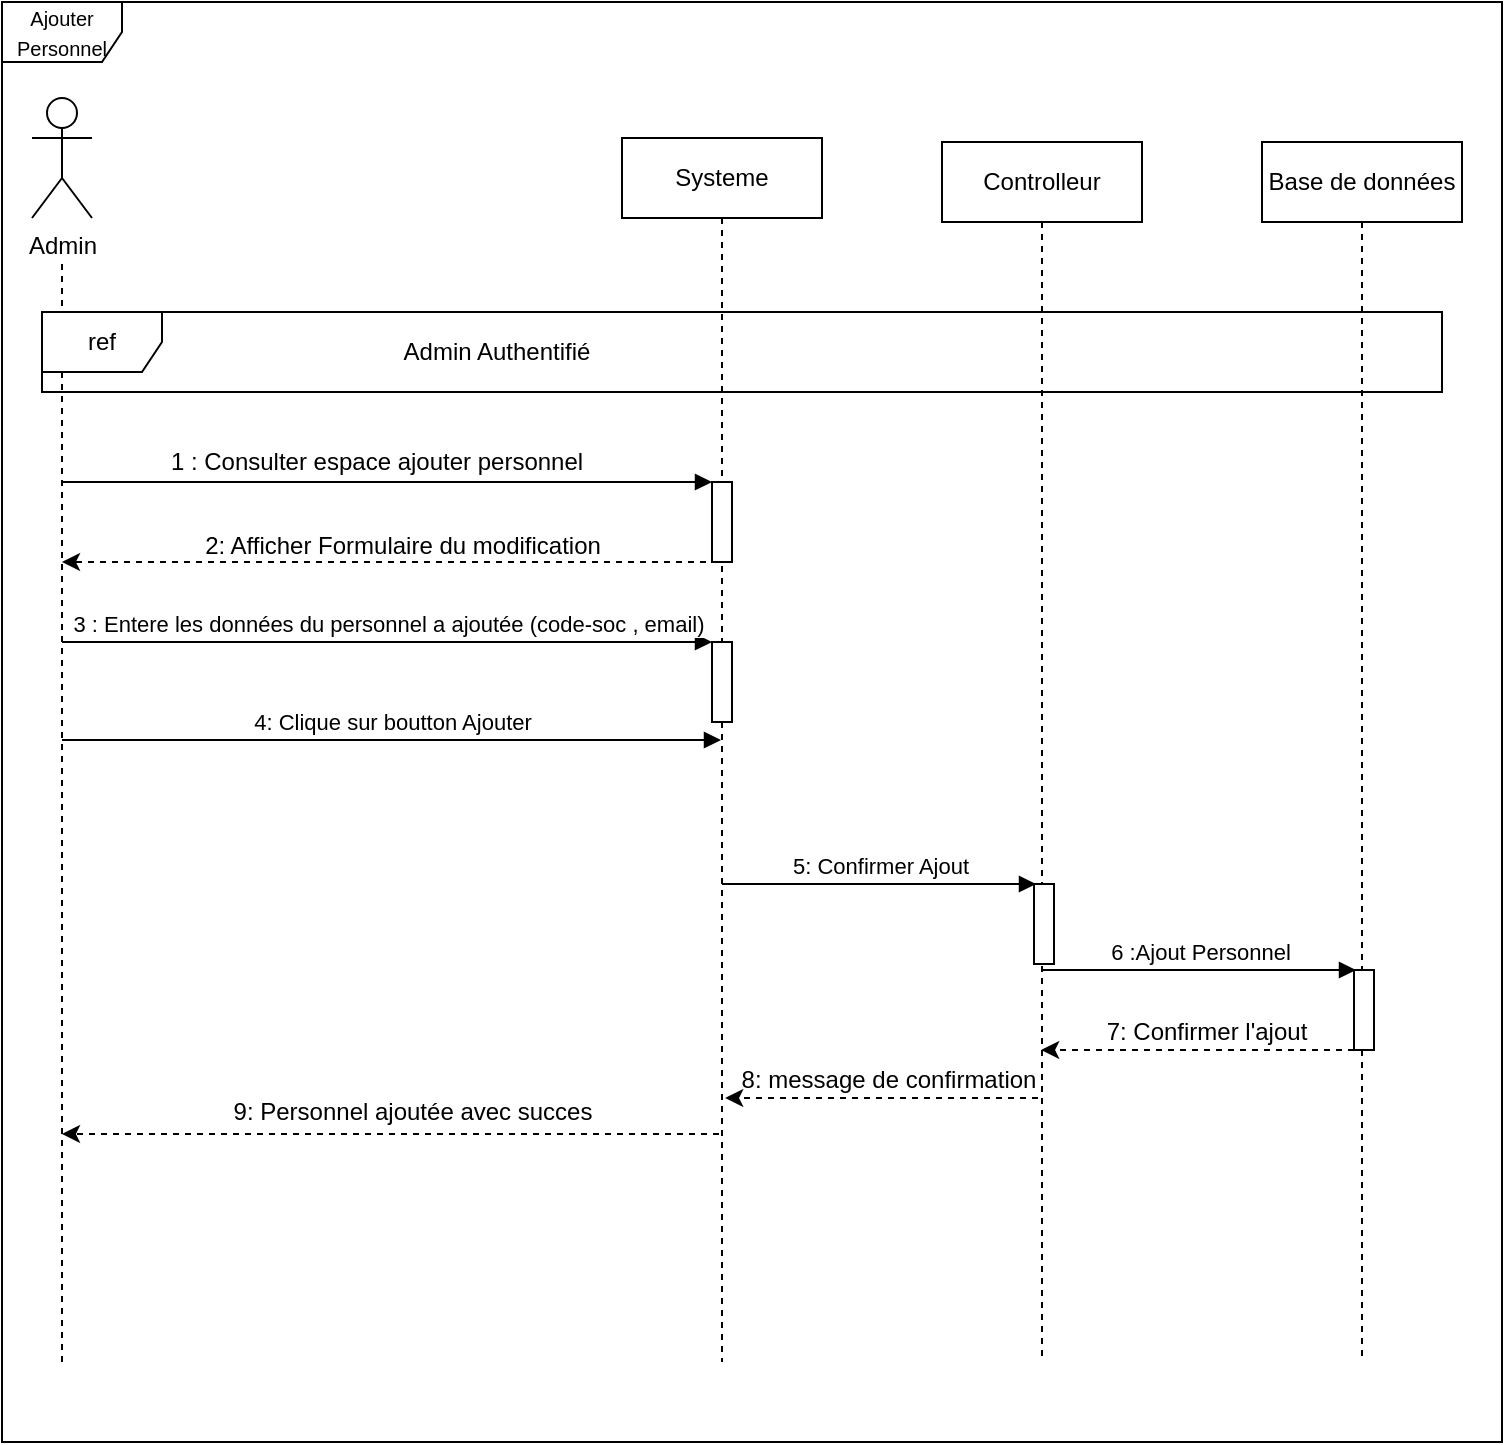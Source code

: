 <mxfile version="26.2.14">
  <diagram name="Page-1" id="2YBvvXClWsGukQMizWep">
    <mxGraphModel dx="1426" dy="777" grid="1" gridSize="10" guides="1" tooltips="1" connect="1" arrows="1" fold="1" page="1" pageScale="1" pageWidth="850" pageHeight="1100" math="0" shadow="0">
      <root>
        <mxCell id="0" />
        <mxCell id="1" parent="0" />
        <mxCell id="o-yTVa1G6LKakm_pZ3Xy-1" value="Systeme" style="shape=umlLifeline;perimeter=lifelinePerimeter;whiteSpace=wrap;html=1;container=0;dropTarget=0;collapsible=0;recursiveResize=0;outlineConnect=0;portConstraint=eastwest;newEdgeStyle={&quot;edgeStyle&quot;:&quot;elbowEdgeStyle&quot;,&quot;elbow&quot;:&quot;vertical&quot;,&quot;curved&quot;:0,&quot;rounded&quot;:0};" vertex="1" parent="1">
          <mxGeometry x="480" y="188" width="100" height="612" as="geometry" />
        </mxCell>
        <mxCell id="o-yTVa1G6LKakm_pZ3Xy-2" value="" style="html=1;points=[];perimeter=orthogonalPerimeter;outlineConnect=0;targetShapes=umlLifeline;portConstraint=eastwest;newEdgeStyle={&quot;edgeStyle&quot;:&quot;elbowEdgeStyle&quot;,&quot;elbow&quot;:&quot;vertical&quot;,&quot;curved&quot;:0,&quot;rounded&quot;:0};" vertex="1" parent="o-yTVa1G6LKakm_pZ3Xy-1">
          <mxGeometry x="45" y="172" width="10" height="40" as="geometry" />
        </mxCell>
        <mxCell id="o-yTVa1G6LKakm_pZ3Xy-3" value="" style="html=1;verticalAlign=bottom;endArrow=block;edgeStyle=elbowEdgeStyle;elbow=vertical;curved=0;rounded=0;" edge="1" parent="1" target="o-yTVa1G6LKakm_pZ3Xy-2">
          <mxGeometry relative="1" as="geometry">
            <mxPoint x="200" y="360" as="sourcePoint" />
            <Array as="points">
              <mxPoint x="435" y="360" />
            </Array>
            <mxPoint x="520" y="360" as="targetPoint" />
          </mxGeometry>
        </mxCell>
        <mxCell id="o-yTVa1G6LKakm_pZ3Xy-4" value="Admin" style="shape=umlActor;verticalLabelPosition=bottom;verticalAlign=top;html=1;outlineConnect=0;" vertex="1" parent="1">
          <mxGeometry x="185" y="168" width="30" height="60" as="geometry" />
        </mxCell>
        <mxCell id="o-yTVa1G6LKakm_pZ3Xy-5" value="" style="endArrow=none;dashed=1;html=1;rounded=0;" edge="1" parent="1">
          <mxGeometry width="50" height="50" relative="1" as="geometry">
            <mxPoint x="200" y="800" as="sourcePoint" />
            <mxPoint x="200" y="248" as="targetPoint" />
          </mxGeometry>
        </mxCell>
        <mxCell id="o-yTVa1G6LKakm_pZ3Xy-6" value="4: Clique sur boutton Ajouter" style="html=1;verticalAlign=bottom;endArrow=block;edgeStyle=elbowEdgeStyle;elbow=vertical;curved=0;rounded=0;" edge="1" parent="1" target="o-yTVa1G6LKakm_pZ3Xy-1">
          <mxGeometry relative="1" as="geometry">
            <mxPoint x="200" y="489" as="sourcePoint" />
            <Array as="points">
              <mxPoint x="315" y="489" />
            </Array>
            <mxPoint x="405" y="489" as="targetPoint" />
          </mxGeometry>
        </mxCell>
        <mxCell id="o-yTVa1G6LKakm_pZ3Xy-7" value="" style="endArrow=classic;html=1;rounded=0;dashed=1;" edge="1" parent="1">
          <mxGeometry width="50" height="50" relative="1" as="geometry">
            <mxPoint x="528" y="400" as="sourcePoint" />
            <mxPoint x="200" y="400" as="targetPoint" />
          </mxGeometry>
        </mxCell>
        <mxCell id="o-yTVa1G6LKakm_pZ3Xy-8" value="2: Afficher Formulaire du modification" style="text;html=1;align=center;verticalAlign=middle;resizable=0;points=[];autosize=1;strokeColor=none;fillColor=none;" vertex="1" parent="1">
          <mxGeometry x="260" y="377" width="220" height="30" as="geometry" />
        </mxCell>
        <mxCell id="o-yTVa1G6LKakm_pZ3Xy-9" value="" style="rounded=0;whiteSpace=wrap;html=1;" vertex="1" parent="1">
          <mxGeometry x="525" y="440" width="10" height="40" as="geometry" />
        </mxCell>
        <mxCell id="o-yTVa1G6LKakm_pZ3Xy-10" value="3 : Entere les données du personnel a ajoutée (code-soc , email)" style="html=1;verticalAlign=bottom;endArrow=block;edgeStyle=elbowEdgeStyle;elbow=vertical;curved=0;rounded=0;" edge="1" parent="1">
          <mxGeometry relative="1" as="geometry">
            <mxPoint x="200" y="440" as="sourcePoint" />
            <Array as="points">
              <mxPoint x="435" y="440" />
            </Array>
            <mxPoint x="525" y="440" as="targetPoint" />
          </mxGeometry>
        </mxCell>
        <mxCell id="o-yTVa1G6LKakm_pZ3Xy-14" value="ref" style="shape=umlFrame;whiteSpace=wrap;html=1;pointerEvents=0;movable=1;resizable=1;rotatable=1;deletable=1;editable=1;locked=0;connectable=1;" vertex="1" parent="1">
          <mxGeometry x="190" y="275" width="700" height="40" as="geometry" />
        </mxCell>
        <mxCell id="o-yTVa1G6LKakm_pZ3Xy-15" value="Admin Authentifié" style="text;html=1;align=center;verticalAlign=middle;resizable=1;points=[];autosize=1;strokeColor=none;fillColor=none;movable=1;rotatable=1;deletable=1;editable=1;locked=0;connectable=1;" vertex="1" parent="1">
          <mxGeometry x="357" y="280" width="120" height="30" as="geometry" />
        </mxCell>
        <mxCell id="o-yTVa1G6LKakm_pZ3Xy-16" value="&lt;font style=&quot;font-size: 10px;&quot;&gt;Ajouter Personnel&lt;/font&gt;" style="shape=umlFrame;whiteSpace=wrap;html=1;pointerEvents=0;" vertex="1" parent="1">
          <mxGeometry x="170" y="120" width="750" height="720" as="geometry" />
        </mxCell>
        <mxCell id="o-yTVa1G6LKakm_pZ3Xy-17" value="Controlleur" style="shape=umlLifeline;perimeter=lifelinePerimeter;whiteSpace=wrap;html=1;container=0;dropTarget=0;collapsible=0;recursiveResize=0;outlineConnect=0;portConstraint=eastwest;newEdgeStyle={&quot;edgeStyle&quot;:&quot;elbowEdgeStyle&quot;,&quot;elbow&quot;:&quot;vertical&quot;,&quot;curved&quot;:0,&quot;rounded&quot;:0};" vertex="1" parent="1">
          <mxGeometry x="640" y="190" width="100" height="610" as="geometry" />
        </mxCell>
        <mxCell id="o-yTVa1G6LKakm_pZ3Xy-18" value="Base de données" style="shape=umlLifeline;perimeter=lifelinePerimeter;whiteSpace=wrap;html=1;container=0;dropTarget=0;collapsible=0;recursiveResize=0;outlineConnect=0;portConstraint=eastwest;newEdgeStyle={&quot;edgeStyle&quot;:&quot;elbowEdgeStyle&quot;,&quot;elbow&quot;:&quot;vertical&quot;,&quot;curved&quot;:0,&quot;rounded&quot;:0};" vertex="1" parent="1">
          <mxGeometry x="800" y="190" width="100" height="610" as="geometry" />
        </mxCell>
        <mxCell id="o-yTVa1G6LKakm_pZ3Xy-27" value="" style="endArrow=classic;html=1;rounded=0;dashed=1;" edge="1" parent="1">
          <mxGeometry width="50" height="50" relative="1" as="geometry">
            <mxPoint x="528.5" y="686" as="sourcePoint" />
            <mxPoint x="200" y="686" as="targetPoint" />
          </mxGeometry>
        </mxCell>
        <mxCell id="o-yTVa1G6LKakm_pZ3Xy-28" value="9: Personnel ajoutée avec succes" style="text;html=1;align=center;verticalAlign=middle;resizable=0;points=[];autosize=1;strokeColor=none;fillColor=none;" vertex="1" parent="1">
          <mxGeometry x="275" y="660" width="200" height="30" as="geometry" />
        </mxCell>
        <mxCell id="o-yTVa1G6LKakm_pZ3Xy-29" value="6 :Ajout Personnel" style="html=1;verticalAlign=bottom;endArrow=block;edgeStyle=elbowEdgeStyle;elbow=horizontal;curved=0;rounded=0;" edge="1" parent="1">
          <mxGeometry relative="1" as="geometry">
            <mxPoint x="690" y="604" as="sourcePoint" />
            <Array as="points">
              <mxPoint x="757" y="604" />
            </Array>
            <mxPoint x="847" y="604" as="targetPoint" />
          </mxGeometry>
        </mxCell>
        <mxCell id="o-yTVa1G6LKakm_pZ3Xy-30" value="7: Confirmer l&#39;ajout" style="text;html=1;align=center;verticalAlign=middle;resizable=0;points=[];autosize=1;strokeColor=none;fillColor=none;" vertex="1" parent="1">
          <mxGeometry x="712" y="620" width="120" height="30" as="geometry" />
        </mxCell>
        <mxCell id="o-yTVa1G6LKakm_pZ3Xy-31" value="" style="rounded=0;whiteSpace=wrap;html=1;" vertex="1" parent="1">
          <mxGeometry x="846" y="604" width="10" height="40" as="geometry" />
        </mxCell>
        <mxCell id="o-yTVa1G6LKakm_pZ3Xy-32" value="" style="endArrow=classic;html=1;rounded=0;exitX=0;exitY=1;exitDx=0;exitDy=0;dashed=1;" edge="1" parent="1" source="o-yTVa1G6LKakm_pZ3Xy-31">
          <mxGeometry width="50" height="50" relative="1" as="geometry">
            <mxPoint x="660" y="644" as="sourcePoint" />
            <mxPoint x="689.591" y="644" as="targetPoint" />
          </mxGeometry>
        </mxCell>
        <mxCell id="o-yTVa1G6LKakm_pZ3Xy-33" value="5: Confirmer Ajout" style="html=1;verticalAlign=bottom;endArrow=block;edgeStyle=elbowEdgeStyle;elbow=vertical;curved=0;rounded=0;" edge="1" parent="1">
          <mxGeometry relative="1" as="geometry">
            <mxPoint x="530" y="561" as="sourcePoint" />
            <Array as="points">
              <mxPoint x="597" y="561" />
            </Array>
            <mxPoint x="687" y="561" as="targetPoint" />
          </mxGeometry>
        </mxCell>
        <mxCell id="o-yTVa1G6LKakm_pZ3Xy-34" value="" style="rounded=0;whiteSpace=wrap;html=1;" vertex="1" parent="1">
          <mxGeometry x="686" y="561" width="10" height="40" as="geometry" />
        </mxCell>
        <mxCell id="o-yTVa1G6LKakm_pZ3Xy-35" value="8: message de confirmation" style="text;html=1;align=center;verticalAlign=middle;resizable=0;points=[];autosize=1;strokeColor=none;fillColor=none;" vertex="1" parent="1">
          <mxGeometry x="528" y="644" width="170" height="30" as="geometry" />
        </mxCell>
        <mxCell id="o-yTVa1G6LKakm_pZ3Xy-36" value="" style="endArrow=classic;html=1;rounded=0;exitX=0;exitY=1;exitDx=0;exitDy=0;dashed=1;" edge="1" parent="1">
          <mxGeometry width="50" height="50" relative="1" as="geometry">
            <mxPoint x="688" y="668" as="sourcePoint" />
            <mxPoint x="531.591" y="668" as="targetPoint" />
          </mxGeometry>
        </mxCell>
        <mxCell id="o-yTVa1G6LKakm_pZ3Xy-40" value="1 : Consulter espace ajouter personnel" style="text;html=1;align=center;verticalAlign=middle;resizable=0;points=[];autosize=1;strokeColor=none;fillColor=none;" vertex="1" parent="1">
          <mxGeometry x="242" y="335" width="230" height="30" as="geometry" />
        </mxCell>
      </root>
    </mxGraphModel>
  </diagram>
</mxfile>
